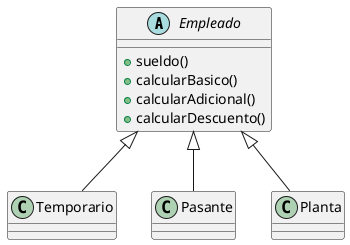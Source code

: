 @startuml

abstract Empleado{
+ sueldo()
+ calcularBasico()
+ calcularAdicional()
+ calcularDescuento()
}

class Temporario {
}

class Pasante {
}

class Planta {
}


Empleado <|-- Temporario
Empleado <|-- Pasante
Empleado <|-- Planta

@enduml